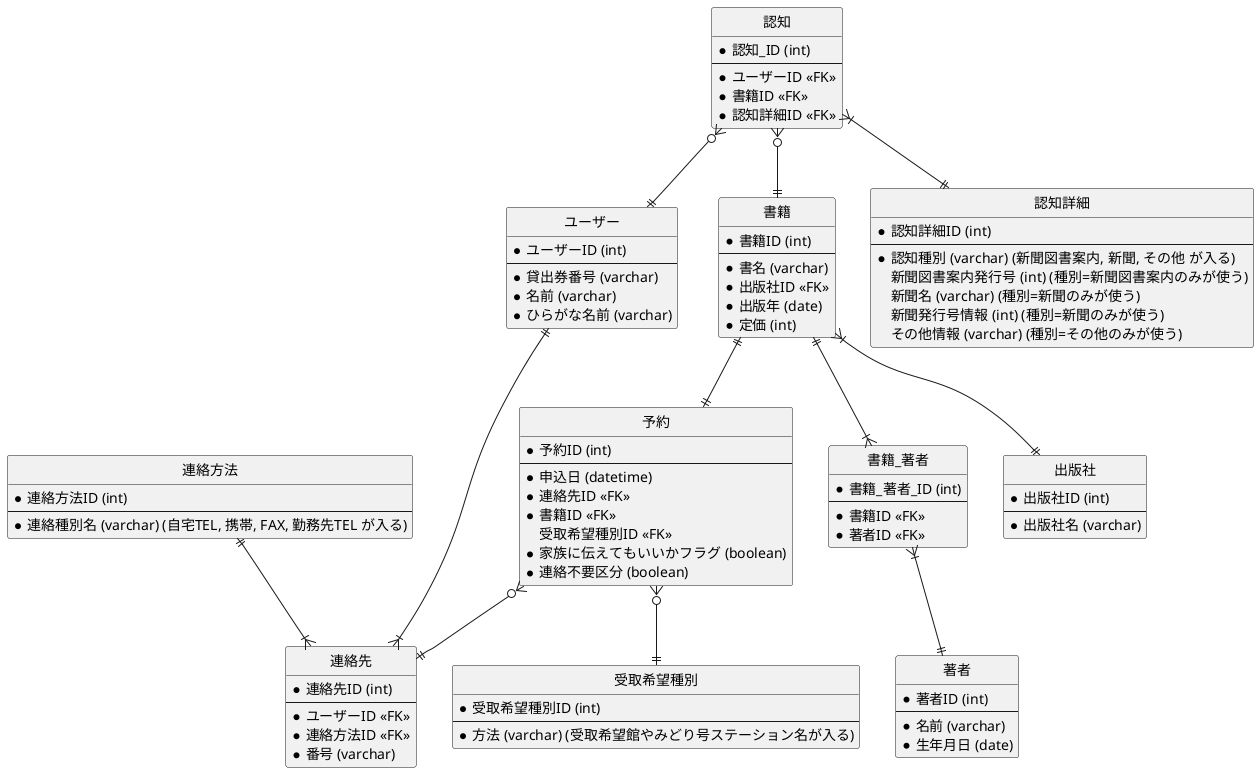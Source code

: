 @startuml database-design-2

' hide the spot
hide circle
' avoid problems with angled crows feet
' skinparam linetype ortho

entity 予約 {
  *予約ID (int)
  --
  *申込日 (datetime)
  *連絡先ID <<FK>>
  *書籍ID <<FK>>
  受取希望種別ID <<FK>>
  *家族に伝えてもいいかフラグ (boolean)
  *連絡不要区分 (boolean)
}

entity 認知詳細 {
  *認知詳細ID (int)
  --
  *認知種別 (varchar) (新聞図書案内, 新聞, その他 が入る) 
  新聞図書案内発行号 (int) (種別=新聞図書案内のみが使う)
  新聞名 (varchar) (種別=新聞のみが使う)
  新聞発行号情報 (int) (種別=新聞のみが使う)
  その他情報 (varchar) (種別=その他のみが使う)
}

entity 認知 {
  *認知_ID (int)
  --
  *ユーザーID <<FK>>
  *書籍ID <<FK>>
  *認知詳細ID <<FK>>
}

entity 書籍 {
  *書籍ID (int)
  --
  *書名 (varchar)
  *出版社ID <<FK>>
  *出版年 (date)
  *定価 (int)
}

entity 著者 {
  *著者ID (int)
  --
  *名前 (varchar)
  *生年月日 (date)
}

entity 書籍_著者 {
  *書籍_著者_ID (int)
  --
  *書籍ID <<FK>>
  *著者ID <<FK>>
}

entity 出版社 {
  *出版社ID (int)
  --
  *出版社名 (varchar)
}

entity ユーザー {
  *ユーザーID (int)
  --
  *貸出券番号 (varchar)
  *名前 (varchar)
  *ひらがな名前 (varchar)
}

entity 連絡先 {
  *連絡先ID (int)
  --
  *ユーザーID <<FK>>
  *連絡方法ID <<FK>>
  *番号 (varchar)
}

entity 連絡方法 {
  *連絡方法ID (int)
  --
  *連絡種別名 (varchar) (自宅TEL, 携帯, FAX, 勤務先TEL が入る)
}

entity 受取希望種別 {
  *受取希望種別ID (int)
  --
  *方法 (varchar) (受取希望館やみどり号ステーション名が入る)
}

予約 ||-u-|| 書籍
予約 }o--|| 受取希望種別
ユーザー ||-u-o{ 認知
認知 }o--|| 書籍
認知 }|--|| 認知詳細
書籍 ||--|{ 書籍_著者
書籍_著者 }|--|| 著者
書籍 }|--|| 出版社
ユーザー ||--|{ 連絡先
連絡先 }|-u-|| 連絡方法
予約 }o--|| 連絡先

@enduml

